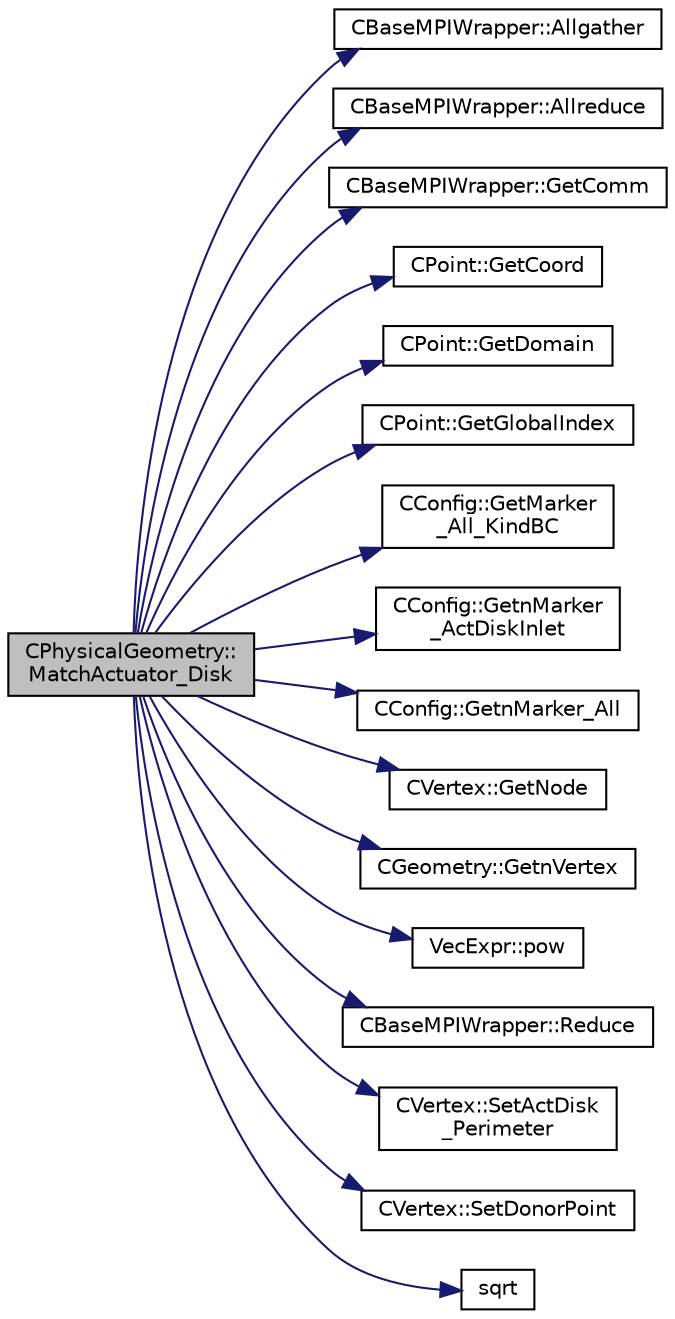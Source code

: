 digraph "CPhysicalGeometry::MatchActuator_Disk"
{
 // LATEX_PDF_SIZE
  edge [fontname="Helvetica",fontsize="10",labelfontname="Helvetica",labelfontsize="10"];
  node [fontname="Helvetica",fontsize="10",shape=record];
  rankdir="LR";
  Node1 [label="CPhysicalGeometry::\lMatchActuator_Disk",height=0.2,width=0.4,color="black", fillcolor="grey75", style="filled", fontcolor="black",tooltip="Mach the near field boundary condition."];
  Node1 -> Node2 [color="midnightblue",fontsize="10",style="solid",fontname="Helvetica"];
  Node2 [label="CBaseMPIWrapper::Allgather",height=0.2,width=0.4,color="black", fillcolor="white", style="filled",URL="$classCBaseMPIWrapper.html#a137ef06ade0c4f94d2a61f9b8817b6a7",tooltip=" "];
  Node1 -> Node3 [color="midnightblue",fontsize="10",style="solid",fontname="Helvetica"];
  Node3 [label="CBaseMPIWrapper::Allreduce",height=0.2,width=0.4,color="black", fillcolor="white", style="filled",URL="$classCBaseMPIWrapper.html#a381d4b3738c09d92ee1ae9f89715b541",tooltip=" "];
  Node1 -> Node4 [color="midnightblue",fontsize="10",style="solid",fontname="Helvetica"];
  Node4 [label="CBaseMPIWrapper::GetComm",height=0.2,width=0.4,color="black", fillcolor="white", style="filled",URL="$classCBaseMPIWrapper.html#a8154391fc3522954802889d81d4ef5da",tooltip=" "];
  Node1 -> Node5 [color="midnightblue",fontsize="10",style="solid",fontname="Helvetica"];
  Node5 [label="CPoint::GetCoord",height=0.2,width=0.4,color="black", fillcolor="white", style="filled",URL="$classCPoint.html#ab16c29dd03911529cd73bf467c313179",tooltip="Get the coordinates dor the control volume."];
  Node1 -> Node6 [color="midnightblue",fontsize="10",style="solid",fontname="Helvetica"];
  Node6 [label="CPoint::GetDomain",height=0.2,width=0.4,color="black", fillcolor="white", style="filled",URL="$classCPoint.html#aa58a27b602e47ddcad22ae74a5c6bc81",tooltip="For parallel computation, its indicates if a point must be computed or not."];
  Node1 -> Node7 [color="midnightblue",fontsize="10",style="solid",fontname="Helvetica"];
  Node7 [label="CPoint::GetGlobalIndex",height=0.2,width=0.4,color="black", fillcolor="white", style="filled",URL="$classCPoint.html#a8a53865a92d645b1b74c4d817b4aae10",tooltip="Get the global index in a parallel computation."];
  Node1 -> Node8 [color="midnightblue",fontsize="10",style="solid",fontname="Helvetica"];
  Node8 [label="CConfig::GetMarker\l_All_KindBC",height=0.2,width=0.4,color="black", fillcolor="white", style="filled",URL="$classCConfig.html#ae003cd8f406eaaa91849a774c9a20730",tooltip="Get the kind of boundary for each marker."];
  Node1 -> Node9 [color="midnightblue",fontsize="10",style="solid",fontname="Helvetica"];
  Node9 [label="CConfig::GetnMarker\l_ActDiskInlet",height=0.2,width=0.4,color="black", fillcolor="white", style="filled",URL="$classCConfig.html#a6a932676936a4820c68acf7b0f0fbf0b",tooltip="Get the total number of boundary markers."];
  Node1 -> Node10 [color="midnightblue",fontsize="10",style="solid",fontname="Helvetica"];
  Node10 [label="CConfig::GetnMarker_All",height=0.2,width=0.4,color="black", fillcolor="white", style="filled",URL="$classCConfig.html#a459dee039e618d21a5d78db61c221240",tooltip="Get the total number of boundary markers of the local process including send/receive domains."];
  Node1 -> Node11 [color="midnightblue",fontsize="10",style="solid",fontname="Helvetica"];
  Node11 [label="CVertex::GetNode",height=0.2,width=0.4,color="black", fillcolor="white", style="filled",URL="$classCVertex.html#ad568da06e7191358d3a09a1bee71cdb5",tooltip="Get the node of the vertex."];
  Node1 -> Node12 [color="midnightblue",fontsize="10",style="solid",fontname="Helvetica"];
  Node12 [label="CGeometry::GetnVertex",height=0.2,width=0.4,color="black", fillcolor="white", style="filled",URL="$classCGeometry.html#a00b7f7e71ff42bd38f39147366dd093a",tooltip="Get number of vertices."];
  Node1 -> Node13 [color="midnightblue",fontsize="10",style="solid",fontname="Helvetica"];
  Node13 [label="VecExpr::pow",height=0.2,width=0.4,color="black", fillcolor="white", style="filled",URL="$group__VecExpr.html#ga7fb255e1f2a1773d3cc6ff7bee1aadd2",tooltip=" "];
  Node1 -> Node14 [color="midnightblue",fontsize="10",style="solid",fontname="Helvetica"];
  Node14 [label="CBaseMPIWrapper::Reduce",height=0.2,width=0.4,color="black", fillcolor="white", style="filled",URL="$classCBaseMPIWrapper.html#adfe0cc3203ae26745e12fb885af0629b",tooltip=" "];
  Node1 -> Node15 [color="midnightblue",fontsize="10",style="solid",fontname="Helvetica"];
  Node15 [label="CVertex::SetActDisk\l_Perimeter",height=0.2,width=0.4,color="black", fillcolor="white", style="filled",URL="$classCVertex.html#a44ee6917a3b441d95867e87311a6967e",tooltip=" "];
  Node1 -> Node16 [color="midnightblue",fontsize="10",style="solid",fontname="Helvetica"];
  Node16 [label="CVertex::SetDonorPoint",height=0.2,width=0.4,color="black", fillcolor="white", style="filled",URL="$classCVertex.html#ae0fd51e8962899e5cd25dfe21fe2d7d6",tooltip=" "];
  Node1 -> Node17 [color="midnightblue",fontsize="10",style="solid",fontname="Helvetica"];
  Node17 [label="sqrt",height=0.2,width=0.4,color="black", fillcolor="white", style="filled",URL="$group__SIMD.html#ga54a1925ab40fb4249ea255072520de35",tooltip=" "];
}
